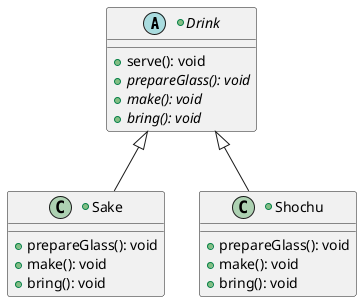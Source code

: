 @startuml

+abstract class Drink {
    + serve(): void
    + {abstract} prepareGlass(): void
    + {abstract} make(): void
    + {abstract} bring(): void
}

+class Sake extends Drink {
    + prepareGlass(): void
    + make(): void
    + bring(): void
}

+class Shochu extends Drink {
    + prepareGlass(): void
    + make(): void
    + bring(): void
}

@enduml